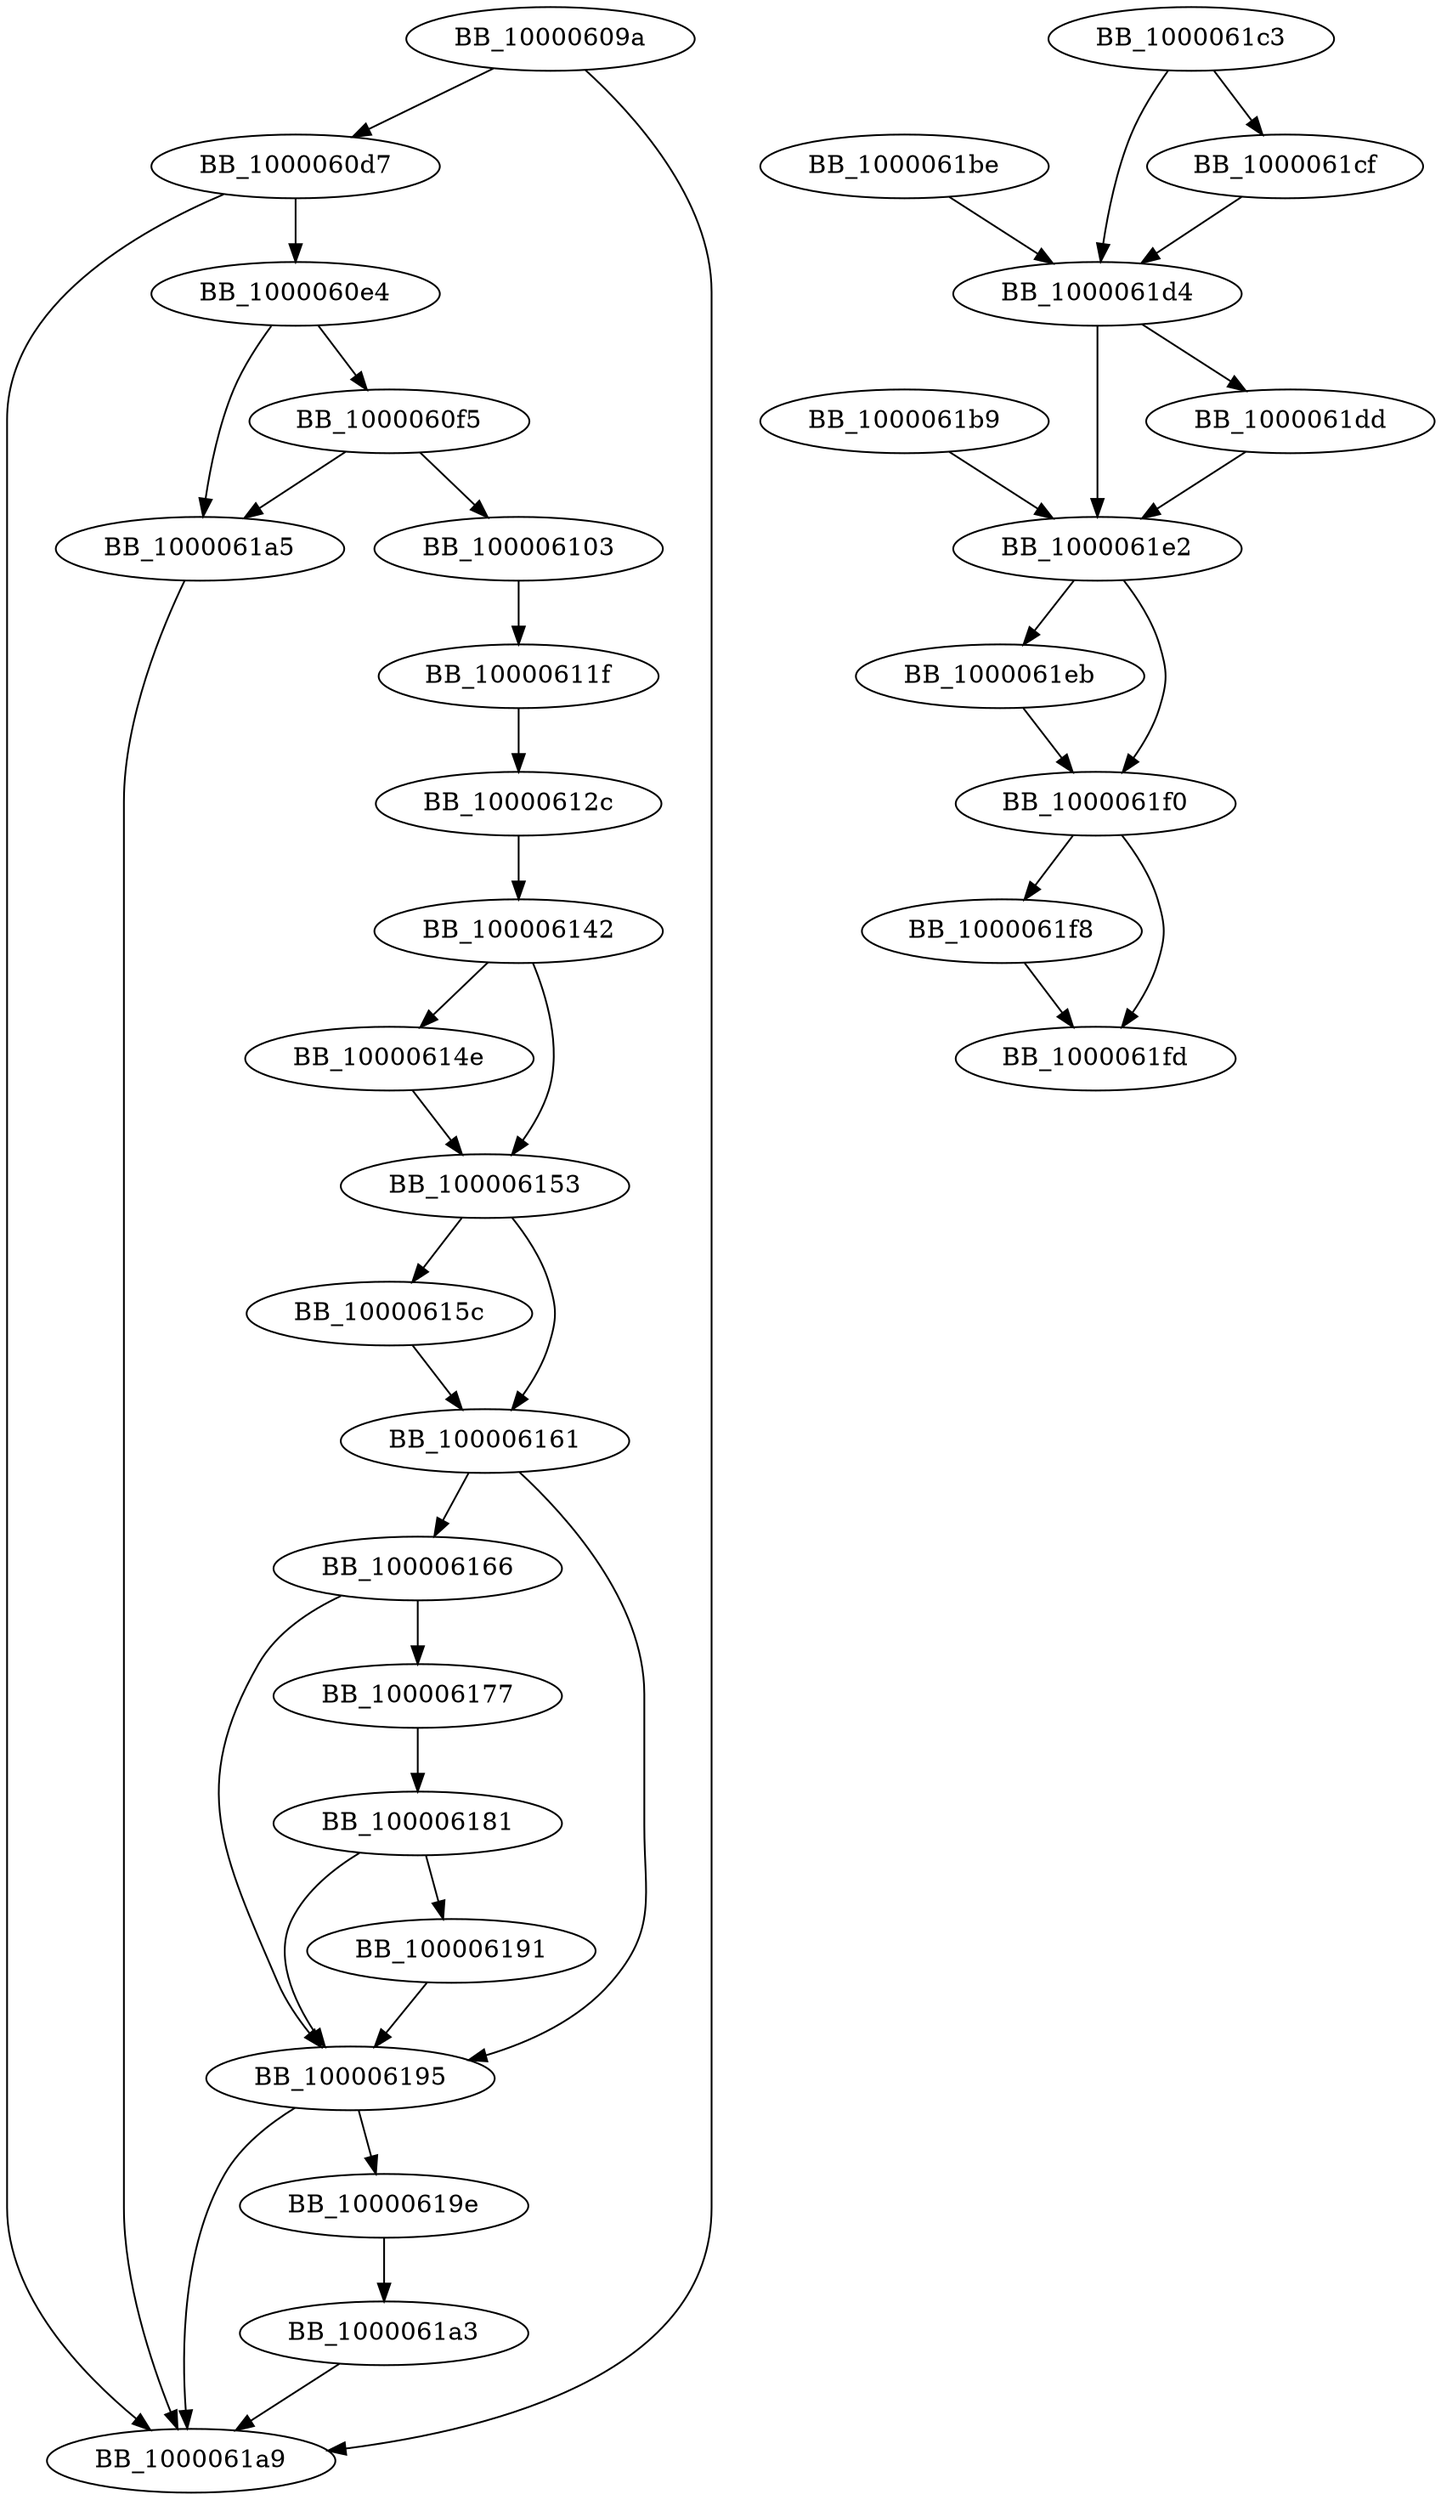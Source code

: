 DiGraph __ZN6Packet7getDataERb{
BB_10000609a->BB_1000060d7
BB_10000609a->BB_1000061a9
BB_1000060d7->BB_1000060e4
BB_1000060d7->BB_1000061a9
BB_1000060e4->BB_1000060f5
BB_1000060e4->BB_1000061a5
BB_1000060f5->BB_100006103
BB_1000060f5->BB_1000061a5
BB_100006103->BB_10000611f
BB_10000611f->BB_10000612c
BB_10000612c->BB_100006142
BB_100006142->BB_10000614e
BB_100006142->BB_100006153
BB_10000614e->BB_100006153
BB_100006153->BB_10000615c
BB_100006153->BB_100006161
BB_10000615c->BB_100006161
BB_100006161->BB_100006166
BB_100006161->BB_100006195
BB_100006166->BB_100006177
BB_100006166->BB_100006195
BB_100006177->BB_100006181
BB_100006181->BB_100006191
BB_100006181->BB_100006195
BB_100006191->BB_100006195
BB_100006195->BB_10000619e
BB_100006195->BB_1000061a9
BB_10000619e->BB_1000061a3
BB_1000061a3->BB_1000061a9
BB_1000061a5->BB_1000061a9
BB_1000061b9->BB_1000061e2
BB_1000061be->BB_1000061d4
BB_1000061c3->BB_1000061cf
BB_1000061c3->BB_1000061d4
BB_1000061cf->BB_1000061d4
BB_1000061d4->BB_1000061dd
BB_1000061d4->BB_1000061e2
BB_1000061dd->BB_1000061e2
BB_1000061e2->BB_1000061eb
BB_1000061e2->BB_1000061f0
BB_1000061eb->BB_1000061f0
BB_1000061f0->BB_1000061f8
BB_1000061f0->BB_1000061fd
BB_1000061f8->BB_1000061fd
}
